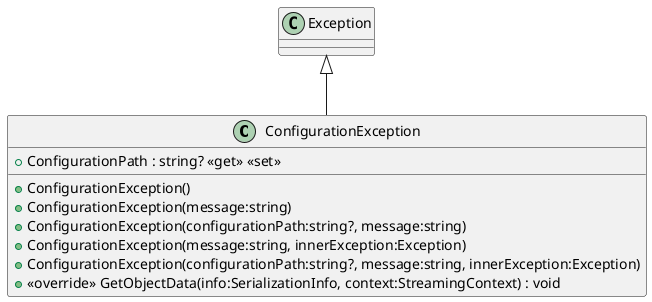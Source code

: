 @startuml
class ConfigurationException {
    + ConfigurationException()
    + ConfigurationException(message:string)
    + ConfigurationException(configurationPath:string?, message:string)
    + ConfigurationException(message:string, innerException:Exception)
    + ConfigurationException(configurationPath:string?, message:string, innerException:Exception)
    + ConfigurationPath : string? <<get>> <<set>>
    + <<override>> GetObjectData(info:SerializationInfo, context:StreamingContext) : void
}
Exception <|-- ConfigurationException
@enduml
